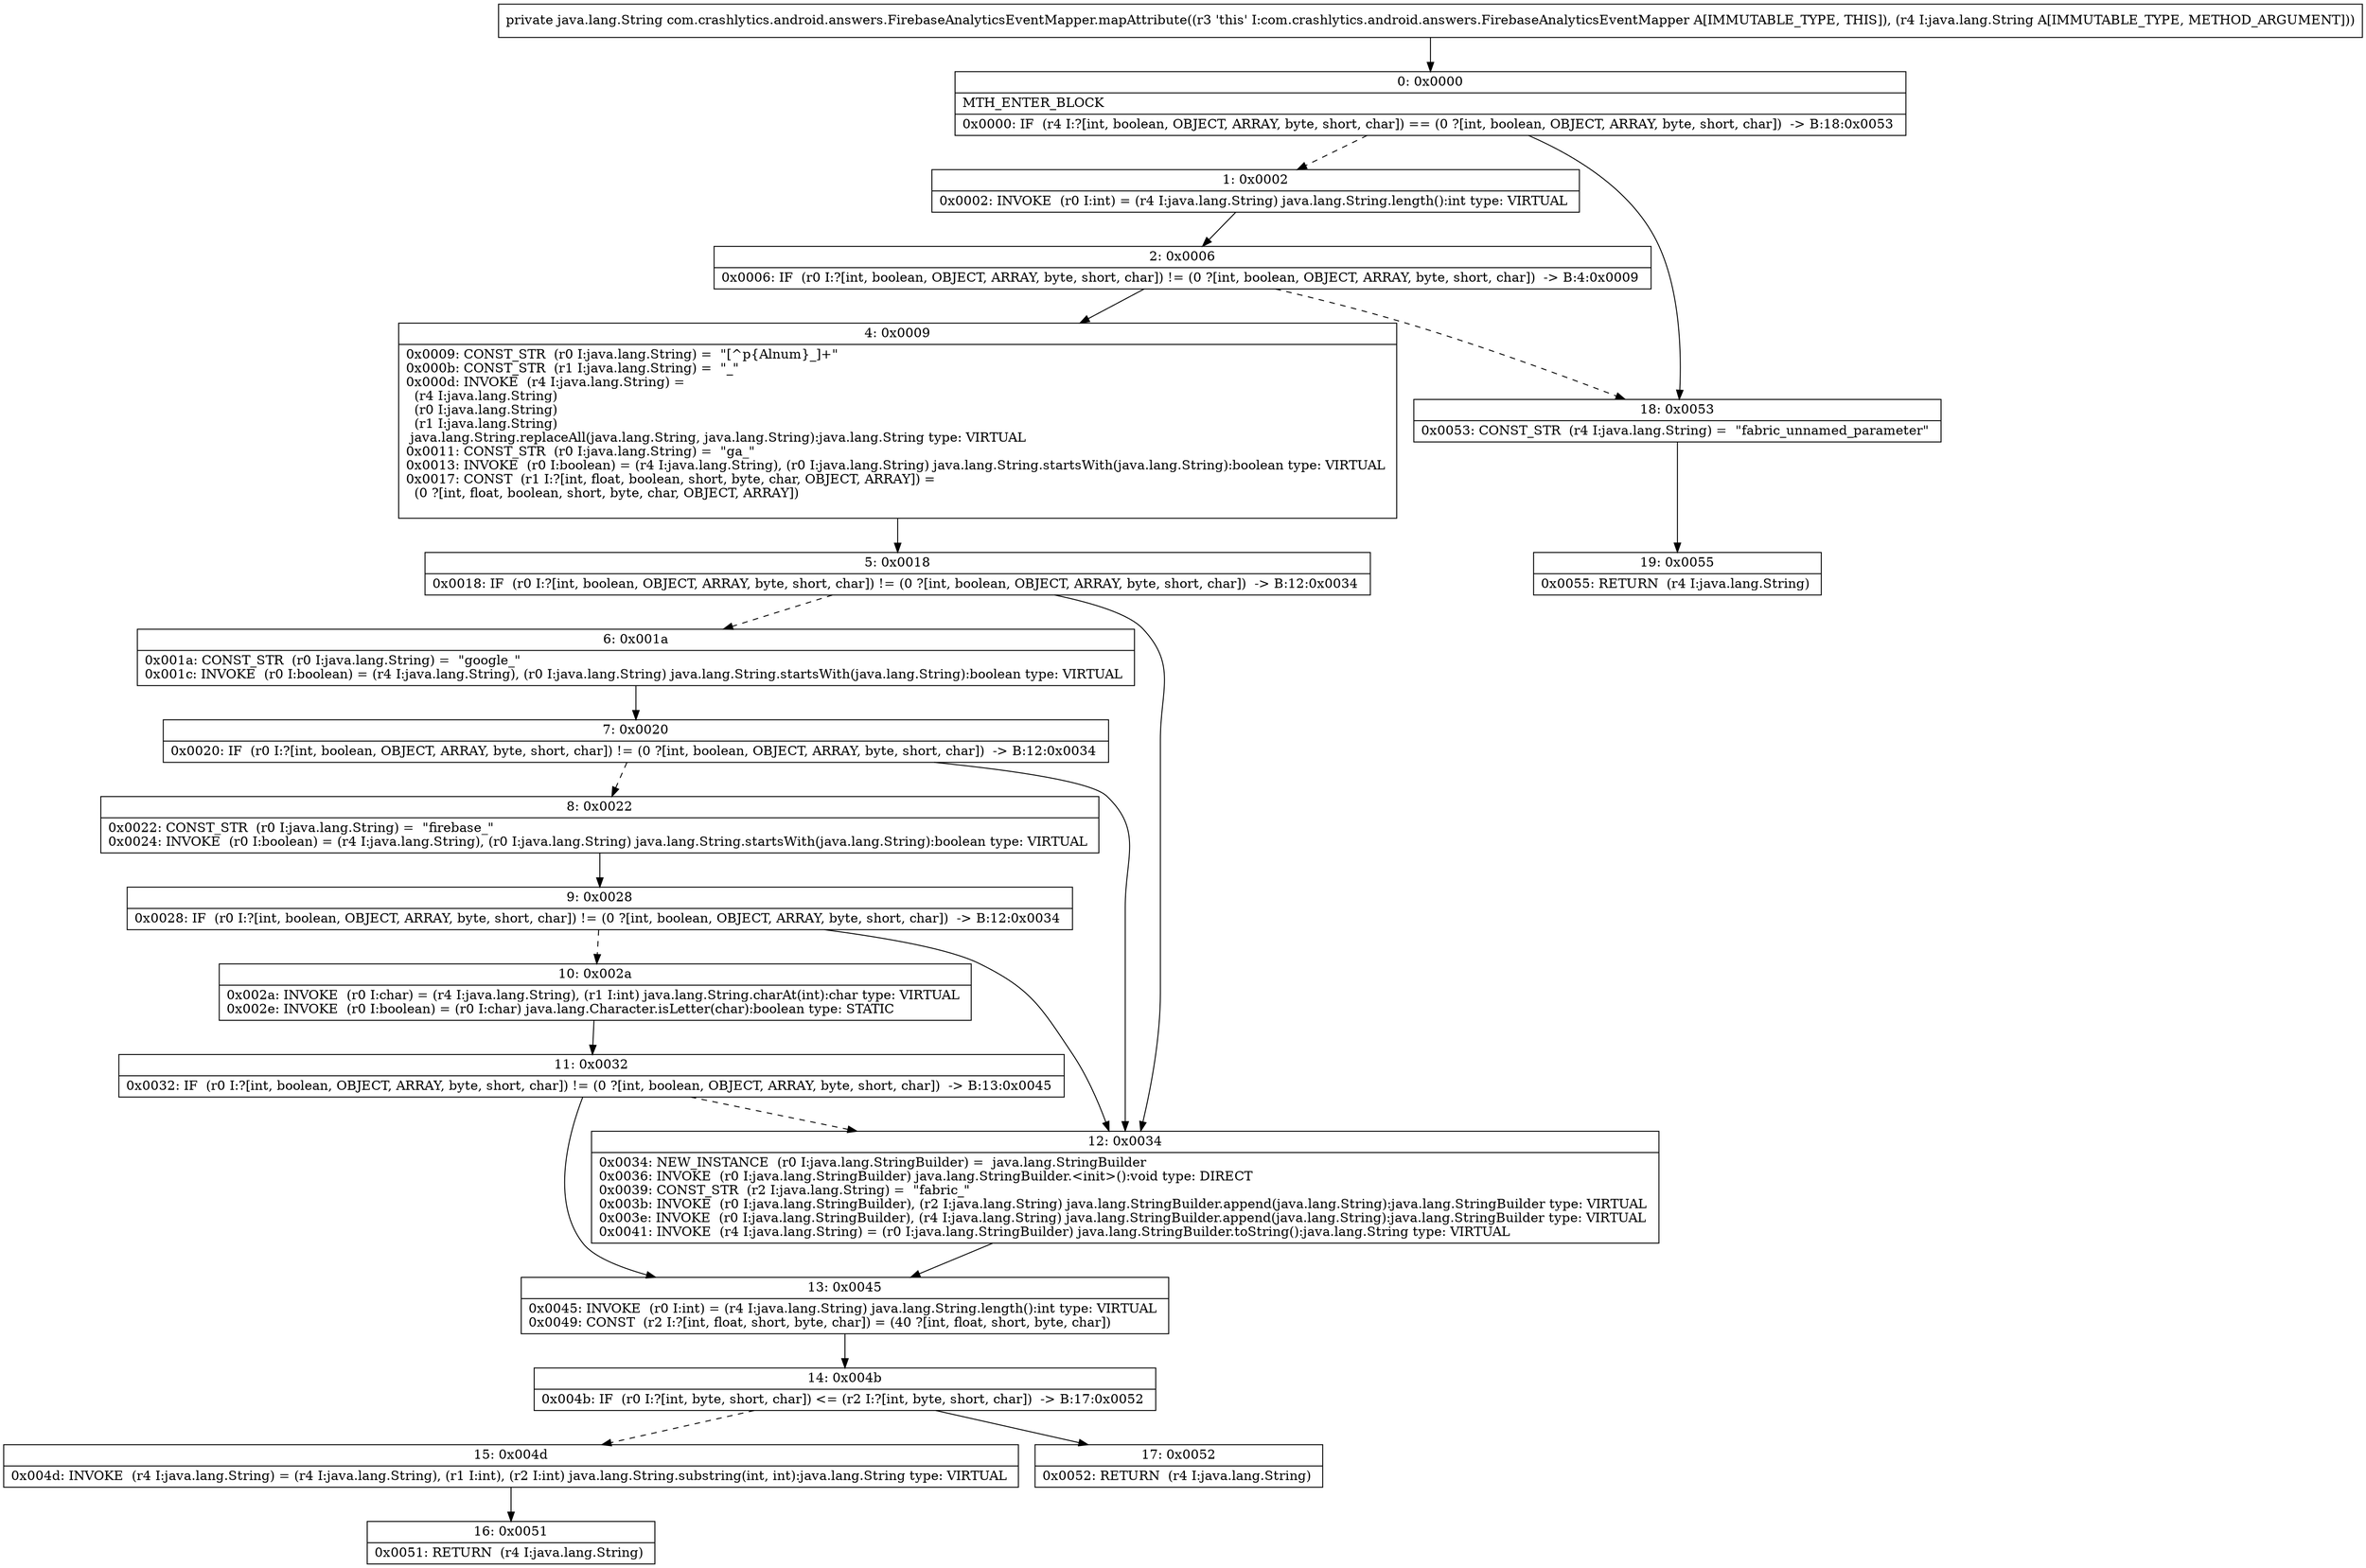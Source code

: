 digraph "CFG forcom.crashlytics.android.answers.FirebaseAnalyticsEventMapper.mapAttribute(Ljava\/lang\/String;)Ljava\/lang\/String;" {
Node_0 [shape=record,label="{0\:\ 0x0000|MTH_ENTER_BLOCK\l|0x0000: IF  (r4 I:?[int, boolean, OBJECT, ARRAY, byte, short, char]) == (0 ?[int, boolean, OBJECT, ARRAY, byte, short, char])  \-\> B:18:0x0053 \l}"];
Node_1 [shape=record,label="{1\:\ 0x0002|0x0002: INVOKE  (r0 I:int) = (r4 I:java.lang.String) java.lang.String.length():int type: VIRTUAL \l}"];
Node_2 [shape=record,label="{2\:\ 0x0006|0x0006: IF  (r0 I:?[int, boolean, OBJECT, ARRAY, byte, short, char]) != (0 ?[int, boolean, OBJECT, ARRAY, byte, short, char])  \-\> B:4:0x0009 \l}"];
Node_4 [shape=record,label="{4\:\ 0x0009|0x0009: CONST_STR  (r0 I:java.lang.String) =  \"[^p\{Alnum\}_]+\" \l0x000b: CONST_STR  (r1 I:java.lang.String) =  \"_\" \l0x000d: INVOKE  (r4 I:java.lang.String) = \l  (r4 I:java.lang.String)\l  (r0 I:java.lang.String)\l  (r1 I:java.lang.String)\l java.lang.String.replaceAll(java.lang.String, java.lang.String):java.lang.String type: VIRTUAL \l0x0011: CONST_STR  (r0 I:java.lang.String) =  \"ga_\" \l0x0013: INVOKE  (r0 I:boolean) = (r4 I:java.lang.String), (r0 I:java.lang.String) java.lang.String.startsWith(java.lang.String):boolean type: VIRTUAL \l0x0017: CONST  (r1 I:?[int, float, boolean, short, byte, char, OBJECT, ARRAY]) = \l  (0 ?[int, float, boolean, short, byte, char, OBJECT, ARRAY])\l \l}"];
Node_5 [shape=record,label="{5\:\ 0x0018|0x0018: IF  (r0 I:?[int, boolean, OBJECT, ARRAY, byte, short, char]) != (0 ?[int, boolean, OBJECT, ARRAY, byte, short, char])  \-\> B:12:0x0034 \l}"];
Node_6 [shape=record,label="{6\:\ 0x001a|0x001a: CONST_STR  (r0 I:java.lang.String) =  \"google_\" \l0x001c: INVOKE  (r0 I:boolean) = (r4 I:java.lang.String), (r0 I:java.lang.String) java.lang.String.startsWith(java.lang.String):boolean type: VIRTUAL \l}"];
Node_7 [shape=record,label="{7\:\ 0x0020|0x0020: IF  (r0 I:?[int, boolean, OBJECT, ARRAY, byte, short, char]) != (0 ?[int, boolean, OBJECT, ARRAY, byte, short, char])  \-\> B:12:0x0034 \l}"];
Node_8 [shape=record,label="{8\:\ 0x0022|0x0022: CONST_STR  (r0 I:java.lang.String) =  \"firebase_\" \l0x0024: INVOKE  (r0 I:boolean) = (r4 I:java.lang.String), (r0 I:java.lang.String) java.lang.String.startsWith(java.lang.String):boolean type: VIRTUAL \l}"];
Node_9 [shape=record,label="{9\:\ 0x0028|0x0028: IF  (r0 I:?[int, boolean, OBJECT, ARRAY, byte, short, char]) != (0 ?[int, boolean, OBJECT, ARRAY, byte, short, char])  \-\> B:12:0x0034 \l}"];
Node_10 [shape=record,label="{10\:\ 0x002a|0x002a: INVOKE  (r0 I:char) = (r4 I:java.lang.String), (r1 I:int) java.lang.String.charAt(int):char type: VIRTUAL \l0x002e: INVOKE  (r0 I:boolean) = (r0 I:char) java.lang.Character.isLetter(char):boolean type: STATIC \l}"];
Node_11 [shape=record,label="{11\:\ 0x0032|0x0032: IF  (r0 I:?[int, boolean, OBJECT, ARRAY, byte, short, char]) != (0 ?[int, boolean, OBJECT, ARRAY, byte, short, char])  \-\> B:13:0x0045 \l}"];
Node_12 [shape=record,label="{12\:\ 0x0034|0x0034: NEW_INSTANCE  (r0 I:java.lang.StringBuilder) =  java.lang.StringBuilder \l0x0036: INVOKE  (r0 I:java.lang.StringBuilder) java.lang.StringBuilder.\<init\>():void type: DIRECT \l0x0039: CONST_STR  (r2 I:java.lang.String) =  \"fabric_\" \l0x003b: INVOKE  (r0 I:java.lang.StringBuilder), (r2 I:java.lang.String) java.lang.StringBuilder.append(java.lang.String):java.lang.StringBuilder type: VIRTUAL \l0x003e: INVOKE  (r0 I:java.lang.StringBuilder), (r4 I:java.lang.String) java.lang.StringBuilder.append(java.lang.String):java.lang.StringBuilder type: VIRTUAL \l0x0041: INVOKE  (r4 I:java.lang.String) = (r0 I:java.lang.StringBuilder) java.lang.StringBuilder.toString():java.lang.String type: VIRTUAL \l}"];
Node_13 [shape=record,label="{13\:\ 0x0045|0x0045: INVOKE  (r0 I:int) = (r4 I:java.lang.String) java.lang.String.length():int type: VIRTUAL \l0x0049: CONST  (r2 I:?[int, float, short, byte, char]) = (40 ?[int, float, short, byte, char]) \l}"];
Node_14 [shape=record,label="{14\:\ 0x004b|0x004b: IF  (r0 I:?[int, byte, short, char]) \<= (r2 I:?[int, byte, short, char])  \-\> B:17:0x0052 \l}"];
Node_15 [shape=record,label="{15\:\ 0x004d|0x004d: INVOKE  (r4 I:java.lang.String) = (r4 I:java.lang.String), (r1 I:int), (r2 I:int) java.lang.String.substring(int, int):java.lang.String type: VIRTUAL \l}"];
Node_16 [shape=record,label="{16\:\ 0x0051|0x0051: RETURN  (r4 I:java.lang.String) \l}"];
Node_17 [shape=record,label="{17\:\ 0x0052|0x0052: RETURN  (r4 I:java.lang.String) \l}"];
Node_18 [shape=record,label="{18\:\ 0x0053|0x0053: CONST_STR  (r4 I:java.lang.String) =  \"fabric_unnamed_parameter\" \l}"];
Node_19 [shape=record,label="{19\:\ 0x0055|0x0055: RETURN  (r4 I:java.lang.String) \l}"];
MethodNode[shape=record,label="{private java.lang.String com.crashlytics.android.answers.FirebaseAnalyticsEventMapper.mapAttribute((r3 'this' I:com.crashlytics.android.answers.FirebaseAnalyticsEventMapper A[IMMUTABLE_TYPE, THIS]), (r4 I:java.lang.String A[IMMUTABLE_TYPE, METHOD_ARGUMENT])) }"];
MethodNode -> Node_0;
Node_0 -> Node_1[style=dashed];
Node_0 -> Node_18;
Node_1 -> Node_2;
Node_2 -> Node_4;
Node_2 -> Node_18[style=dashed];
Node_4 -> Node_5;
Node_5 -> Node_6[style=dashed];
Node_5 -> Node_12;
Node_6 -> Node_7;
Node_7 -> Node_8[style=dashed];
Node_7 -> Node_12;
Node_8 -> Node_9;
Node_9 -> Node_10[style=dashed];
Node_9 -> Node_12;
Node_10 -> Node_11;
Node_11 -> Node_12[style=dashed];
Node_11 -> Node_13;
Node_12 -> Node_13;
Node_13 -> Node_14;
Node_14 -> Node_15[style=dashed];
Node_14 -> Node_17;
Node_15 -> Node_16;
Node_18 -> Node_19;
}

